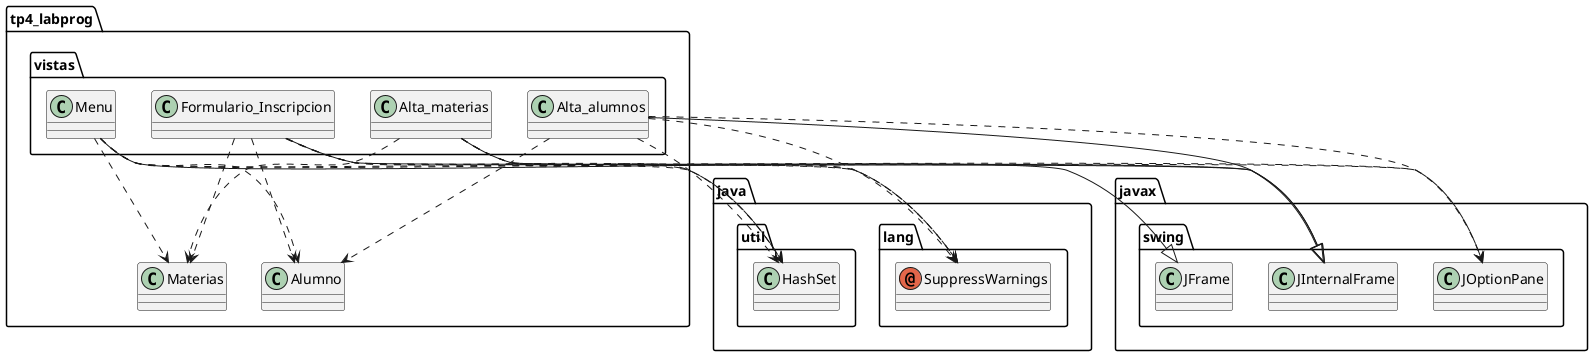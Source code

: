 @startuml
annotation java.lang.SuppressWarnings
class java.util.HashSet
class javax.swing.JFrame
class javax.swing.JInternalFrame
class javax.swing.JOptionPane
class tp4_labprog.Alumno
class tp4_labprog.Materias
class tp4_labprog.vistas.Alta_alumnos
class tp4_labprog.vistas.Alta_materias
class tp4_labprog.vistas.Formulario_Inscripcion
class tp4_labprog.vistas.Menu
tp4_labprog.vistas.Alta_alumnos ..> java.lang.SuppressWarnings
tp4_labprog.vistas.Alta_alumnos ..> java.util.HashSet
tp4_labprog.vistas.Alta_alumnos --|> javax.swing.JInternalFrame
tp4_labprog.vistas.Alta_alumnos ..> javax.swing.JOptionPane
tp4_labprog.vistas.Alta_alumnos ..> tp4_labprog.Alumno
tp4_labprog.vistas.Alta_materias ..> java.lang.SuppressWarnings
tp4_labprog.vistas.Alta_materias ..> java.util.HashSet
tp4_labprog.vistas.Alta_materias --|> javax.swing.JInternalFrame
tp4_labprog.vistas.Alta_materias ..> javax.swing.JOptionPane
tp4_labprog.vistas.Alta_materias ..> tp4_labprog.Materias
tp4_labprog.vistas.Formulario_Inscripcion ..> java.lang.SuppressWarnings
tp4_labprog.vistas.Formulario_Inscripcion ..> java.util.HashSet
tp4_labprog.vistas.Formulario_Inscripcion --|> javax.swing.JInternalFrame
tp4_labprog.vistas.Formulario_Inscripcion ..> javax.swing.JOptionPane
tp4_labprog.vistas.Formulario_Inscripcion ..> tp4_labprog.Alumno
tp4_labprog.vistas.Formulario_Inscripcion ..> tp4_labprog.Materias
tp4_labprog.vistas.Menu ..> java.lang.SuppressWarnings
tp4_labprog.vistas.Menu ..> java.util.HashSet
tp4_labprog.vistas.Menu --|> javax.swing.JFrame
tp4_labprog.vistas.Menu ..> tp4_labprog.Alumno
tp4_labprog.vistas.Menu ..> tp4_labprog.Materias
@enduml